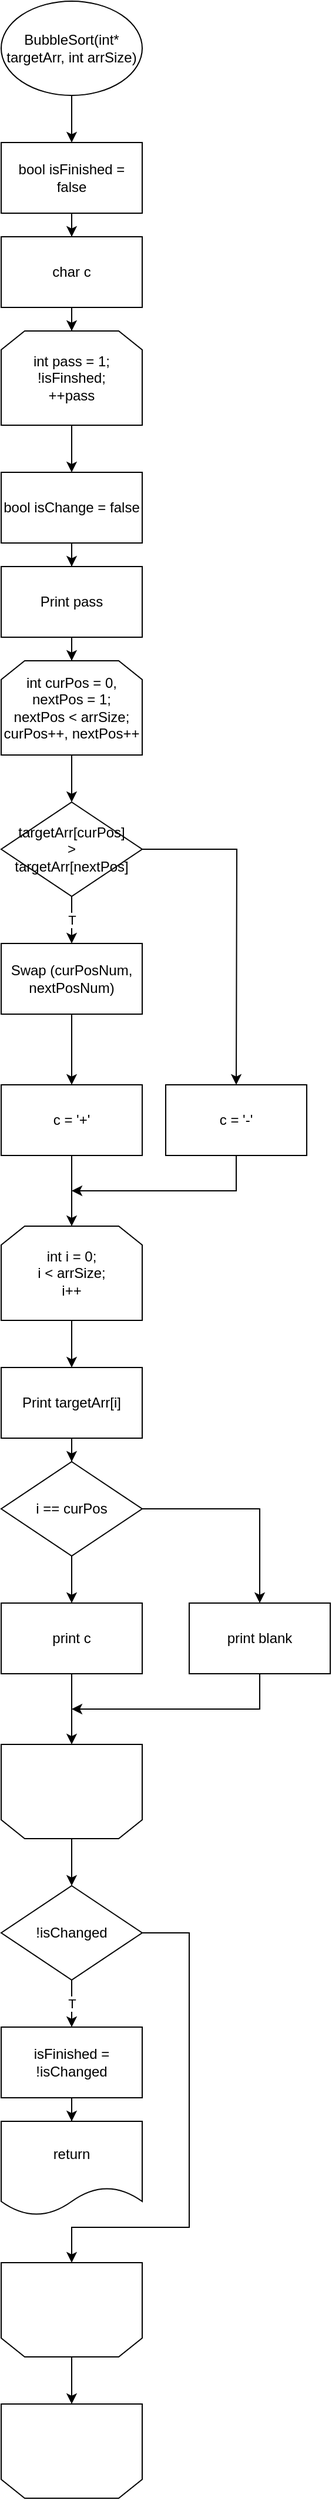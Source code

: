 <mxfile version="19.0.1" type="device"><diagram id="T8elXvLjd0B40c9SkPtH" name="페이지-1"><mxGraphModel dx="4063" dy="2814" grid="1" gridSize="10" guides="1" tooltips="1" connect="1" arrows="1" fold="1" page="1" pageScale="1" pageWidth="827" pageHeight="1169" math="0" shadow="0"><root><mxCell id="0"/><mxCell id="1" parent="0"/><mxCell id="VKFWuTKRAK9J9gm_T_an-16" value="" style="edgeStyle=orthogonalEdgeStyle;rounded=0;orthogonalLoop=1;jettySize=auto;html=1;" edge="1" parent="1" source="VKFWuTKRAK9J9gm_T_an-1" target="VKFWuTKRAK9J9gm_T_an-15"><mxGeometry relative="1" as="geometry"/></mxCell><mxCell id="VKFWuTKRAK9J9gm_T_an-1" value="BubbleSort(int* targetArr, int arrSize)" style="ellipse;whiteSpace=wrap;html=1;" vertex="1" parent="1"><mxGeometry x="80" y="40" width="120" height="80" as="geometry"/></mxCell><mxCell id="VKFWuTKRAK9J9gm_T_an-10" value="" style="edgeStyle=orthogonalEdgeStyle;rounded=0;orthogonalLoop=1;jettySize=auto;html=1;" edge="1" parent="1" source="VKFWuTKRAK9J9gm_T_an-2" target="VKFWuTKRAK9J9gm_T_an-6"><mxGeometry relative="1" as="geometry"/></mxCell><mxCell id="VKFWuTKRAK9J9gm_T_an-2" value="int curPos = 0, nextPos = 1;&lt;br&gt;nextPos &amp;lt; arrSize;&lt;br&gt;curPos++, nextPos++" style="shape=loopLimit;whiteSpace=wrap;html=1;" vertex="1" parent="1"><mxGeometry x="80" y="600" width="120" height="80" as="geometry"/></mxCell><mxCell id="VKFWuTKRAK9J9gm_T_an-4" value="" style="shape=loopLimit;whiteSpace=wrap;html=1;flipV=1;" vertex="1" parent="1"><mxGeometry x="80" y="2080" width="120" height="80" as="geometry"/></mxCell><mxCell id="VKFWuTKRAK9J9gm_T_an-14" value="" style="edgeStyle=orthogonalEdgeStyle;rounded=0;orthogonalLoop=1;jettySize=auto;html=1;" edge="1" parent="1" source="VKFWuTKRAK9J9gm_T_an-5" target="VKFWuTKRAK9J9gm_T_an-11"><mxGeometry relative="1" as="geometry"/></mxCell><mxCell id="VKFWuTKRAK9J9gm_T_an-5" value="Swap (curPosNum, nextPosNum)" style="rounded=0;whiteSpace=wrap;html=1;" vertex="1" parent="1"><mxGeometry x="80" y="840" width="120" height="60" as="geometry"/></mxCell><mxCell id="VKFWuTKRAK9J9gm_T_an-8" value="T" style="edgeStyle=orthogonalEdgeStyle;rounded=0;orthogonalLoop=1;jettySize=auto;html=1;" edge="1" parent="1" source="VKFWuTKRAK9J9gm_T_an-6" target="VKFWuTKRAK9J9gm_T_an-5"><mxGeometry relative="1" as="geometry"/></mxCell><mxCell id="VKFWuTKRAK9J9gm_T_an-29" style="edgeStyle=orthogonalEdgeStyle;rounded=0;orthogonalLoop=1;jettySize=auto;html=1;" edge="1" parent="1" source="VKFWuTKRAK9J9gm_T_an-6"><mxGeometry relative="1" as="geometry"><mxPoint x="280" y="960" as="targetPoint"/></mxGeometry></mxCell><mxCell id="VKFWuTKRAK9J9gm_T_an-6" value="targetArr[curPos]&lt;br&gt;&amp;gt;&lt;br&gt;targetArr[nextPos]" style="rhombus;whiteSpace=wrap;html=1;" vertex="1" parent="1"><mxGeometry x="80" y="720" width="120" height="80" as="geometry"/></mxCell><mxCell id="VKFWuTKRAK9J9gm_T_an-32" value="" style="edgeStyle=orthogonalEdgeStyle;rounded=0;orthogonalLoop=1;jettySize=auto;html=1;" edge="1" parent="1" source="VKFWuTKRAK9J9gm_T_an-11" target="VKFWuTKRAK9J9gm_T_an-31"><mxGeometry relative="1" as="geometry"/></mxCell><mxCell id="VKFWuTKRAK9J9gm_T_an-11" value="c = '+'" style="rounded=0;whiteSpace=wrap;html=1;" vertex="1" parent="1"><mxGeometry x="80" y="960" width="120" height="60" as="geometry"/></mxCell><mxCell id="VKFWuTKRAK9J9gm_T_an-18" value="" style="edgeStyle=orthogonalEdgeStyle;rounded=0;orthogonalLoop=1;jettySize=auto;html=1;" edge="1" parent="1" source="VKFWuTKRAK9J9gm_T_an-15" target="VKFWuTKRAK9J9gm_T_an-17"><mxGeometry relative="1" as="geometry"/></mxCell><mxCell id="VKFWuTKRAK9J9gm_T_an-15" value="bool isFinished = false" style="rounded=0;whiteSpace=wrap;html=1;" vertex="1" parent="1"><mxGeometry x="80" y="160" width="120" height="60" as="geometry"/></mxCell><mxCell id="VKFWuTKRAK9J9gm_T_an-21" value="" style="edgeStyle=orthogonalEdgeStyle;rounded=0;orthogonalLoop=1;jettySize=auto;html=1;" edge="1" parent="1" source="VKFWuTKRAK9J9gm_T_an-17" target="VKFWuTKRAK9J9gm_T_an-20"><mxGeometry relative="1" as="geometry"/></mxCell><mxCell id="VKFWuTKRAK9J9gm_T_an-17" value="char c" style="rounded=0;whiteSpace=wrap;html=1;" vertex="1" parent="1"><mxGeometry x="80" y="240" width="120" height="60" as="geometry"/></mxCell><mxCell id="VKFWuTKRAK9J9gm_T_an-24" value="" style="edgeStyle=orthogonalEdgeStyle;rounded=0;orthogonalLoop=1;jettySize=auto;html=1;" edge="1" parent="1" source="VKFWuTKRAK9J9gm_T_an-20" target="VKFWuTKRAK9J9gm_T_an-23"><mxGeometry relative="1" as="geometry"/></mxCell><mxCell id="VKFWuTKRAK9J9gm_T_an-20" value="int pass = 1;&lt;br&gt;!isFinshed;&lt;br&gt;++pass" style="shape=loopLimit;whiteSpace=wrap;html=1;" vertex="1" parent="1"><mxGeometry x="80" y="320" width="120" height="80" as="geometry"/></mxCell><mxCell id="VKFWuTKRAK9J9gm_T_an-48" value="" style="edgeStyle=orthogonalEdgeStyle;rounded=0;orthogonalLoop=1;jettySize=auto;html=1;" edge="1" parent="1" source="VKFWuTKRAK9J9gm_T_an-22" target="VKFWuTKRAK9J9gm_T_an-43"><mxGeometry relative="1" as="geometry"/></mxCell><mxCell id="VKFWuTKRAK9J9gm_T_an-22" value="" style="shape=loopLimit;whiteSpace=wrap;html=1;flipV=1;" vertex="1" parent="1"><mxGeometry x="80" y="1520" width="120" height="80" as="geometry"/></mxCell><mxCell id="VKFWuTKRAK9J9gm_T_an-27" value="" style="edgeStyle=orthogonalEdgeStyle;rounded=0;orthogonalLoop=1;jettySize=auto;html=1;" edge="1" parent="1" source="VKFWuTKRAK9J9gm_T_an-23" target="VKFWuTKRAK9J9gm_T_an-25"><mxGeometry relative="1" as="geometry"/></mxCell><mxCell id="VKFWuTKRAK9J9gm_T_an-23" value="bool isChange = false" style="rounded=0;whiteSpace=wrap;html=1;" vertex="1" parent="1"><mxGeometry x="80" y="440" width="120" height="60" as="geometry"/></mxCell><mxCell id="VKFWuTKRAK9J9gm_T_an-28" value="" style="edgeStyle=orthogonalEdgeStyle;rounded=0;orthogonalLoop=1;jettySize=auto;html=1;" edge="1" parent="1" source="VKFWuTKRAK9J9gm_T_an-25" target="VKFWuTKRAK9J9gm_T_an-2"><mxGeometry relative="1" as="geometry"/></mxCell><mxCell id="VKFWuTKRAK9J9gm_T_an-25" value="Print pass" style="rounded=0;whiteSpace=wrap;html=1;" vertex="1" parent="1"><mxGeometry x="80" y="520" width="120" height="60" as="geometry"/></mxCell><mxCell id="VKFWuTKRAK9J9gm_T_an-33" style="edgeStyle=orthogonalEdgeStyle;rounded=0;orthogonalLoop=1;jettySize=auto;html=1;" edge="1" parent="1" source="VKFWuTKRAK9J9gm_T_an-30"><mxGeometry relative="1" as="geometry"><mxPoint x="140" y="1050" as="targetPoint"/><Array as="points"><mxPoint x="280" y="1050"/></Array></mxGeometry></mxCell><mxCell id="VKFWuTKRAK9J9gm_T_an-30" value="c = '-'" style="rounded=0;whiteSpace=wrap;html=1;" vertex="1" parent="1"><mxGeometry x="220" y="960" width="120" height="60" as="geometry"/></mxCell><mxCell id="VKFWuTKRAK9J9gm_T_an-37" value="" style="edgeStyle=orthogonalEdgeStyle;rounded=0;orthogonalLoop=1;jettySize=auto;html=1;" edge="1" parent="1" source="VKFWuTKRAK9J9gm_T_an-31" target="VKFWuTKRAK9J9gm_T_an-36"><mxGeometry relative="1" as="geometry"/></mxCell><mxCell id="VKFWuTKRAK9J9gm_T_an-31" value="int i = 0;&lt;br&gt;i &amp;lt; arrSize;&lt;br&gt;i++" style="shape=loopLimit;whiteSpace=wrap;html=1;" vertex="1" parent="1"><mxGeometry x="80" y="1080" width="120" height="80" as="geometry"/></mxCell><mxCell id="VKFWuTKRAK9J9gm_T_an-40" value="" style="edgeStyle=orthogonalEdgeStyle;rounded=0;orthogonalLoop=1;jettySize=auto;html=1;" edge="1" parent="1" source="VKFWuTKRAK9J9gm_T_an-34" target="VKFWuTKRAK9J9gm_T_an-39"><mxGeometry relative="1" as="geometry"/></mxCell><mxCell id="VKFWuTKRAK9J9gm_T_an-42" style="edgeStyle=orthogonalEdgeStyle;rounded=0;orthogonalLoop=1;jettySize=auto;html=1;entryX=0.5;entryY=0;entryDx=0;entryDy=0;" edge="1" parent="1" source="VKFWuTKRAK9J9gm_T_an-34" target="VKFWuTKRAK9J9gm_T_an-41"><mxGeometry relative="1" as="geometry"/></mxCell><mxCell id="VKFWuTKRAK9J9gm_T_an-34" value="i == curPos" style="rhombus;whiteSpace=wrap;html=1;" vertex="1" parent="1"><mxGeometry x="80" y="1280" width="120" height="80" as="geometry"/></mxCell><mxCell id="VKFWuTKRAK9J9gm_T_an-38" value="" style="edgeStyle=orthogonalEdgeStyle;rounded=0;orthogonalLoop=1;jettySize=auto;html=1;" edge="1" parent="1" source="VKFWuTKRAK9J9gm_T_an-36" target="VKFWuTKRAK9J9gm_T_an-34"><mxGeometry relative="1" as="geometry"/></mxCell><mxCell id="VKFWuTKRAK9J9gm_T_an-36" value="Print targetArr[i]" style="rounded=0;whiteSpace=wrap;html=1;" vertex="1" parent="1"><mxGeometry x="80" y="1200" width="120" height="60" as="geometry"/></mxCell><mxCell id="VKFWuTKRAK9J9gm_T_an-46" value="" style="edgeStyle=orthogonalEdgeStyle;rounded=0;orthogonalLoop=1;jettySize=auto;html=1;" edge="1" parent="1" source="VKFWuTKRAK9J9gm_T_an-39" target="VKFWuTKRAK9J9gm_T_an-22"><mxGeometry relative="1" as="geometry"/></mxCell><mxCell id="VKFWuTKRAK9J9gm_T_an-39" value="print c" style="rounded=0;whiteSpace=wrap;html=1;" vertex="1" parent="1"><mxGeometry x="80" y="1400" width="120" height="60" as="geometry"/></mxCell><mxCell id="VKFWuTKRAK9J9gm_T_an-47" style="edgeStyle=orthogonalEdgeStyle;rounded=0;orthogonalLoop=1;jettySize=auto;html=1;" edge="1" parent="1" source="VKFWuTKRAK9J9gm_T_an-41"><mxGeometry relative="1" as="geometry"><mxPoint x="140" y="1490" as="targetPoint"/><Array as="points"><mxPoint x="300" y="1490"/></Array></mxGeometry></mxCell><mxCell id="VKFWuTKRAK9J9gm_T_an-41" value="print blank" style="rounded=0;whiteSpace=wrap;html=1;" vertex="1" parent="1"><mxGeometry x="240" y="1400" width="120" height="60" as="geometry"/></mxCell><mxCell id="VKFWuTKRAK9J9gm_T_an-50" value="T" style="edgeStyle=orthogonalEdgeStyle;rounded=0;orthogonalLoop=1;jettySize=auto;html=1;" edge="1" parent="1" source="VKFWuTKRAK9J9gm_T_an-43" target="VKFWuTKRAK9J9gm_T_an-49"><mxGeometry relative="1" as="geometry"/></mxCell><mxCell id="VKFWuTKRAK9J9gm_T_an-53" style="edgeStyle=orthogonalEdgeStyle;rounded=0;orthogonalLoop=1;jettySize=auto;html=1;entryX=0.5;entryY=0;entryDx=0;entryDy=0;exitX=1;exitY=0.5;exitDx=0;exitDy=0;" edge="1" parent="1" source="VKFWuTKRAK9J9gm_T_an-43" target="VKFWuTKRAK9J9gm_T_an-45"><mxGeometry relative="1" as="geometry"><Array as="points"><mxPoint x="240" y="1680"/><mxPoint x="240" y="1930"/><mxPoint x="140" y="1930"/></Array></mxGeometry></mxCell><mxCell id="VKFWuTKRAK9J9gm_T_an-43" value="!isChanged" style="rhombus;whiteSpace=wrap;html=1;" vertex="1" parent="1"><mxGeometry x="80" y="1640" width="120" height="80" as="geometry"/></mxCell><mxCell id="VKFWuTKRAK9J9gm_T_an-54" value="" style="edgeStyle=orthogonalEdgeStyle;rounded=0;orthogonalLoop=1;jettySize=auto;html=1;" edge="1" parent="1" source="VKFWuTKRAK9J9gm_T_an-45" target="VKFWuTKRAK9J9gm_T_an-4"><mxGeometry relative="1" as="geometry"/></mxCell><mxCell id="VKFWuTKRAK9J9gm_T_an-45" value="" style="shape=loopLimit;whiteSpace=wrap;html=1;flipV=1;" vertex="1" parent="1"><mxGeometry x="80" y="1960" width="120" height="80" as="geometry"/></mxCell><mxCell id="VKFWuTKRAK9J9gm_T_an-52" value="" style="edgeStyle=orthogonalEdgeStyle;rounded=0;orthogonalLoop=1;jettySize=auto;html=1;" edge="1" parent="1" source="VKFWuTKRAK9J9gm_T_an-49" target="VKFWuTKRAK9J9gm_T_an-51"><mxGeometry relative="1" as="geometry"/></mxCell><mxCell id="VKFWuTKRAK9J9gm_T_an-49" value="isFinished = !isChanged" style="rounded=0;whiteSpace=wrap;html=1;" vertex="1" parent="1"><mxGeometry x="80" y="1760" width="120" height="60" as="geometry"/></mxCell><mxCell id="VKFWuTKRAK9J9gm_T_an-51" value="return" style="shape=document;whiteSpace=wrap;html=1;boundedLbl=1;" vertex="1" parent="1"><mxGeometry x="80" y="1840" width="120" height="80" as="geometry"/></mxCell></root></mxGraphModel></diagram></mxfile>